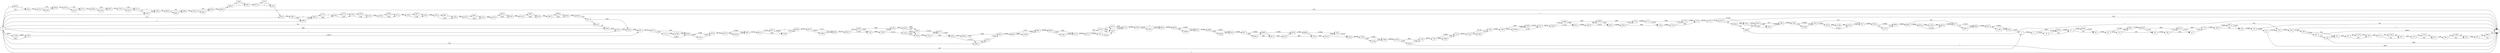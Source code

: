 digraph {
	graph [rankdir=LR]
	node [shape=rectangle]
	2 -> 8 [label=275491]
	8 -> 26 [label=272828]
	8 -> 8282 [label=2663]
	26 -> 47 [label=582]
	26 -> 8282 [label=272246]
	47 -> 89 [label=582]
	47 -> 8340 [label=274909]
	89 -> 107 [label=275491]
	107 -> 113 [label=3245]
	107 -> 8361 [label=272246]
	113 -> 134 [label=582]
	113 -> 8361 [label=2663]
	134 -> 146 [label=272828]
	146 -> 167 [label=1405]
	146 -> 8372 [label=271423]
	167 -> 176 [label=272828]
	176 -> 188 [label=275491]
	188 -> 209 [label=582]
	188 -> 8401 [label=274909]
	209 -> 226 [label=274668]
	226 -> 227 [label=273903]
	226 -> 1 [label=765]
	227 -> 1 [label=2663]
	227 -> 233 [label=271240]
	233 -> 265 [label=272063]
	265 -> 1 [label=1]
	265 -> 290 [label=272062]
	290 -> 292 [label=271239]
	290 -> 332 [label=823]
	292 -> 1 [label=268817]
	292 -> 298 [label=2422]
	298 -> 1 [label=1840]
	298 -> 332 [label=582]
	332 -> 407 [label=1405]
	407 -> 428 [label=582]
	407 -> 11276 [label=823]
	428 -> 437 [label=1405]
	437 -> 467 [label=582]
	437 -> 11305 [label=823]
	467 -> 476 [label=1405]
	476 -> 497 [label=582]
	476 -> 11325 [label=823]
	497 -> 599 [label=1405]
	599 -> 635 [label=582]
	599 -> 11360 [label=823]
	635 -> 661 [label=1405]
	661 -> 1 [label=823]
	661 -> 1982 [label=582]
	1982 -> 1 [label=582]
	3423 -> 3433 [label=325]
	3433 -> 3508 [label=324]
	3433 -> 4700 [label=1]
	3508 -> 3532 [label=325]
	3532 -> 3577 [label=324]
	3532 -> 4744 [label=1]
	3577 -> 3646 [label=325]
	3646 -> 3667 [label=324]
	3646 -> 4764 [label=1]
	3667 -> 3739 [label=325]
	3739 -> 3775 [label=324]
	3739 -> 4799 [label=1]
	3775 -> 3793 [label=324]
	3775 -> 3799 [label=1]
	3793 -> 3799 [label=325]
	3799 -> 3828 [label=326]
	3828 -> 3849 [label=324]
	3828 -> 4842 [label=2]
	3849 -> 3913 [label=326]
	3913 -> 3934 [label=324]
	3913 -> 4862 [label=2]
	3934 -> 3963 [label=326]
	3963 -> 1 [label=324]
	3963 -> 4880 [label=2]
	4626 -> 3423 [label=1]
	4700 -> 3508 [label=1]
	4744 -> 3577 [label=1]
	4764 -> 3667 [label=1]
	4799 -> 3775 [label=1]
	4842 -> 3849 [label=2]
	4862 -> 3934 [label=2]
	4880 -> 4901 [label=1]
	4880 -> 5666 [label=1]
	4901 -> 4975 [label=2]
	4975 -> 5017 [label=1]
	4975 -> 5707 [label=1]
	5017 -> 5045 [label=2]
	5045 -> 5062 [label=7659]
	5062 -> 5064 [label=7658]
	5062 -> 5083 [label=1]
	5064 -> 5083 [label=7659]
	5083 -> 5104 [label=7659]
	5083 -> 5747 [label=1]
	5104 -> 5140 [label=7659]
	5104 -> 5782 [label=1]
	5140 -> 5179 [label=7659]
	5140 -> 5820 [label=1]
	5179 -> 5188 [label=7660]
	5188 -> 5275 [label=7659]
	5188 -> 5906 [label=1]
	5275 -> 5281 [label=7660]
	5281 -> 5323 [label=7659]
	5281 -> 5947 [label=1]
	5323 -> 5329 [label=7660]
	5329 -> 5350 [label=7659]
	5329 -> 5967 [label=1]
	5350 -> 5437 [label=7660]
	5437 -> 5473 [label=7659]
	5437 -> 6002 [label=1]
	5473 -> 5479 [label=7660]
	5479 -> 5506 [label=7659]
	5479 -> 6028 [label=1]
	5506 -> 5524 [label=7660]
	5524 -> 5545 [label=7659]
	5524 -> 6048 [label=1]
	5545 -> 5605 [label=7660]
	5605 -> 5626 [label=7659]
	5605 -> 6068 [label=1]
	5626 -> 5639 [label=7660]
	5639 -> 1 [label=1]
	5639 -> 6157 [label=7659]
	5666 -> 4901 [label=1]
	5707 -> 5017 [label=1]
	5747 -> 5104 [label=1]
	5782 -> 5140 [label=1]
	5820 -> 5179 [label=1]
	5906 -> 5275 [label=1]
	5947 -> 5323 [label=1]
	5967 -> 5350 [label=1]
	6002 -> 5473 [label=1]
	6028 -> 5506 [label=1]
	6048 -> 5545 [label=1]
	6068 -> 5626 [label=1]
	6157 -> 6163 [label=1]
	6157 -> 6220 [label=7658]
	6163 -> 6164 [label=766]
	6164 -> 6202 [label=3429]
	6202 -> 6220 [label=3430]
	6220 -> 6247 [label=11088]
	6247 -> 6271 [label=281745]
	6271 -> 6298 [label=3430]
	6271 -> 7112 [label=278315]
	6298 -> 6319 [label=11088]
	6298 -> 7152 [label=270657]
	6319 -> 6376 [label=281745]
	6376 -> 6397 [label=274087]
	6376 -> 10529 [label=7658]
	6397 -> 6412 [label=281745]
	6412 -> 6427 [label=274087]
	6412 -> 7158 [label=7658]
	6427 -> 6448 [label=1]
	6427 -> 7158 [label=274086]
	6448 -> 6475 [label=281745]
	6475 -> 6496 [label=5270]
	6475 -> 10569 [label=276475]
	6496 -> 6502 [label=281745]
	6502 -> 6508 [label=10322]
	6502 -> 7193 [label=271423]
	6508 -> 6544 [label=2664]
	6508 -> 7193 [label=7658]
	6544 -> 6556 [label=10322]
	6556 -> 6559 [label=2664]
	6556 -> 7229 [label=7658]
	6559 -> 6577 [label=271481]
	6577 -> 6583 [label=274087]
	6583 -> 6586 [label=10322]
	6583 -> 7267 [label=271423]
	6586 -> 6607 [label=2664]
	6586 -> 10622 [label=7658]
	6607 -> 6640 [label=282568]
	6640 -> 6661 [label=13751]
	6640 -> 11388 [label=268817]
	6661 -> 6694 [label=282568]
	6694 -> 6715 [label=2664]
	6694 -> 7289 [label=279904]
	6715 -> 6721 [label=282568]
	6721 -> 6754 [label=2664]
	6721 -> 7322 [label=279904]
	6754 -> 6757 [label=1]
	6754 -> 7325 [label=2663]
	6757 -> 6775 [label=8482]
	6775 -> 6780 [label=282568]
	6780 -> 6801 [label=1]
	6780 -> 7362 [label=282567]
	6801 -> 6849 [label=282568]
	6849 -> 6870 [label=274087]
	6849 -> 10649 [label=8481]
	6870 -> 6898 [label=282568]
	6898 -> 6919 [label=274087]
	6898 -> 10669 [label=8481]
	6919 -> 6927 [label=282568]
	6927 -> 6939 [label=8482]
	6927 -> 6948 [label=274086]
	6939 -> 6948 [label=1]
	6939 -> 6972 [label=8481]
	6948 -> 6972 [label=1]
	6948 -> 6978 [label=274086]
	6972 -> 6975 [label=8482]
	6975 -> 6978 [label=1]
	6975 -> 7014 [label=8481]
	6978 -> 6999 [label=274087]
	6999 -> 7014 [label=1]
	6999 -> 7441 [label=274086]
	7014 -> 7023 [label=8482]
	7023 -> 7044 [label=1]
	7023 -> 7441 [label=8481]
	7044 -> 7068 [label=282568]
	7068 -> 7089 [label=274087]
	7068 -> 10764 [label=8481]
	7089 -> 7092 [label=282568]
	7092 -> 7094 [label=274087]
	7092 -> 7474 [label=8481]
	7094 -> 1 [label=1]
	7094 -> 7474 [label=274086]
	7095 -> 6247 [label=270657]
	7112 -> 6298 [label=270657]
	7112 -> 10509 [label=7658]
	7152 -> 6319 [label=270657]
	7158 -> 6448 [label=281744]
	7193 -> 7208 [label=279081]
	7208 -> 7226 [label=271423]
	7208 -> 6544 [label=7658]
	7226 -> 7229 [label=2606]
	7226 -> 6559 [label=268817]
	7229 -> 7232 [label=10264]
	7232 -> 6577 [label=2606]
	7232 -> 6583 [label=7658]
	7267 -> 6607 [label=279904]
	7289 -> 6715 [label=279904]
	7322 -> 7325 [label=271423]
	7322 -> 6757 [label=8481]
	7325 -> 6775 [label=274086]
	7362 -> 6801 [label=282567]
	7441 -> 7044 [label=282567]
	7474 -> 7491 [label=282567]
	7491 -> 7513 [label=274086]
	7491 -> 10805 [label=8481]
	7513 -> 7554 [label=282567]
	7554 -> 7585 [label=281744]
	7554 -> 10947 [label=823]
	7585 -> 7588 [label=282567]
	7588 -> 7609 [label=1840]
	7588 -> 10390 [label=280727]
	7609 -> 7621 [label=271423]
	7621 -> 7630 [label=282567]
	7630 -> 7651 [label=271423]
	7630 -> 10840 [label=11144]
	7651 -> 7663 [label=279904]
	7663 -> 7687 [label=271423]
	7663 -> 10860 [label=8481]
	7687 -> 7693 [label=274086]
	7693 -> 7702 [label=271423]
	7693 -> 7720 [label=2663]
	7702 -> 7717 [label=279904]
	7717 -> 7720 [label=271423]
	7717 -> 7738 [label=8481]
	7720 -> 7735 [label=274086]
	7735 -> 7738 [label=271423]
	7735 -> 7756 [label=2663]
	7738 -> 7756 [label=279904]
	7756 -> 7810 [label=282567]
	7810 -> 7831 [label=271423]
	7810 -> 10917 [label=11144]
	7831 -> 7852 [label=271423]
	7831 -> 10975 [label=2663]
	7852 -> 7882 [label=274086]
	7882 -> 7891 [label=274909]
	7891 -> 7918 [label=274086]
	7891 -> 11039 [label=823]
	7918 -> 7926 [label=274086]
	7918 -> 7957 [label=823]
	7926 -> 7953 [label=271423]
	7926 -> 11538 [label=2663]
	7953 -> 7957 [label=274086]
	7957 -> 7963 [label=274909]
	7963 -> 8008 [label=274086]
	7963 -> 11121 [label=823]
	8008 -> 8043 [label=274909]
	8043 -> 8050 [label=274086]
	8043 -> 8077 [label=823]
	8050 -> 8074 [label=271423]
	8050 -> 11561 [label=2663]
	8074 -> 8077 [label=274086]
	8077 -> 8098 [label=274144]
	8077 -> 10427 [label=765]
	8098 -> 8107 [label=274909]
	8107 -> 8140 [label=274086]
	8107 -> 11186 [label=823]
	8140 -> 2 [label=274909]
	8282 -> 47 [label=274909]
	8340 -> 89 [label=274909]
	8361 -> 8364 [label=274909]
	8364 -> 134 [label=272246]
	8364 -> 8372 [label=2663]
	8372 -> 167 [label=271423]
	8372 -> 176 [label=2663]
	8401 -> 209 [label=274086]
	8401 -> 233 [label=823]
	10390 -> 7609 [label=269583]
	10390 -> 7621 [label=11144]
	10427 -> 8098 [label=765]
	10509 -> 6298 [label=7658]
	10529 -> 6397 [label=7658]
	10569 -> 6496 [label=276475]
	10622 -> 7267 [label=8481]
	10649 -> 6870 [label=8481]
	10669 -> 6919 [label=8481]
	10764 -> 7089 [label=8481]
	10805 -> 7513 [label=8481]
	10840 -> 7651 [label=8481]
	10840 -> 10860 [label=2663]
	10860 -> 7702 [label=8481]
	10860 -> 7687 [label=2663]
	10917 -> 1 [label=7657]
	10917 -> 10954 [label=3487]
	10947 -> 7585 [label=823]
	10954 -> 10966 [label=824]
	10954 -> 7831 [label=2663]
	10966 -> 1 [label=1]
	10966 -> 10975 [label=823]
	10975 -> 7882 [label=823]
	10975 -> 7852 [label=2663]
	11039 -> 7918 [label=823]
	11121 -> 8008 [label=823]
	11186 -> 8140 [label=823]
	11276 -> 428 [label=823]
	11305 -> 467 [label=823]
	11325 -> 497 [label=823]
	11360 -> 635 [label=823]
	11366 -> 7095 [label=268817]
	11388 -> 6661 [label=268817]
	11538 -> 7953 [label=2663]
	11561 -> 8074 [label=2663]
	0 -> 2 [label=582]
	0 -> 7095 [label=1840]
	0 -> 6202 [label=1]
	0 -> 6163 [label=765]
	0 -> 5045 [label=7657]
	0 -> 10622 [label=823]
	0 -> 5064 [label=1]
	0 -> 6164 [label=2663]
	0 -> 3423 [label=324]
	0 -> 4626 [label=1]
	0 -> 3793 [label=1]
	0 -> 1 [label=1]
	0 -> 11366 [label=268817]
}

